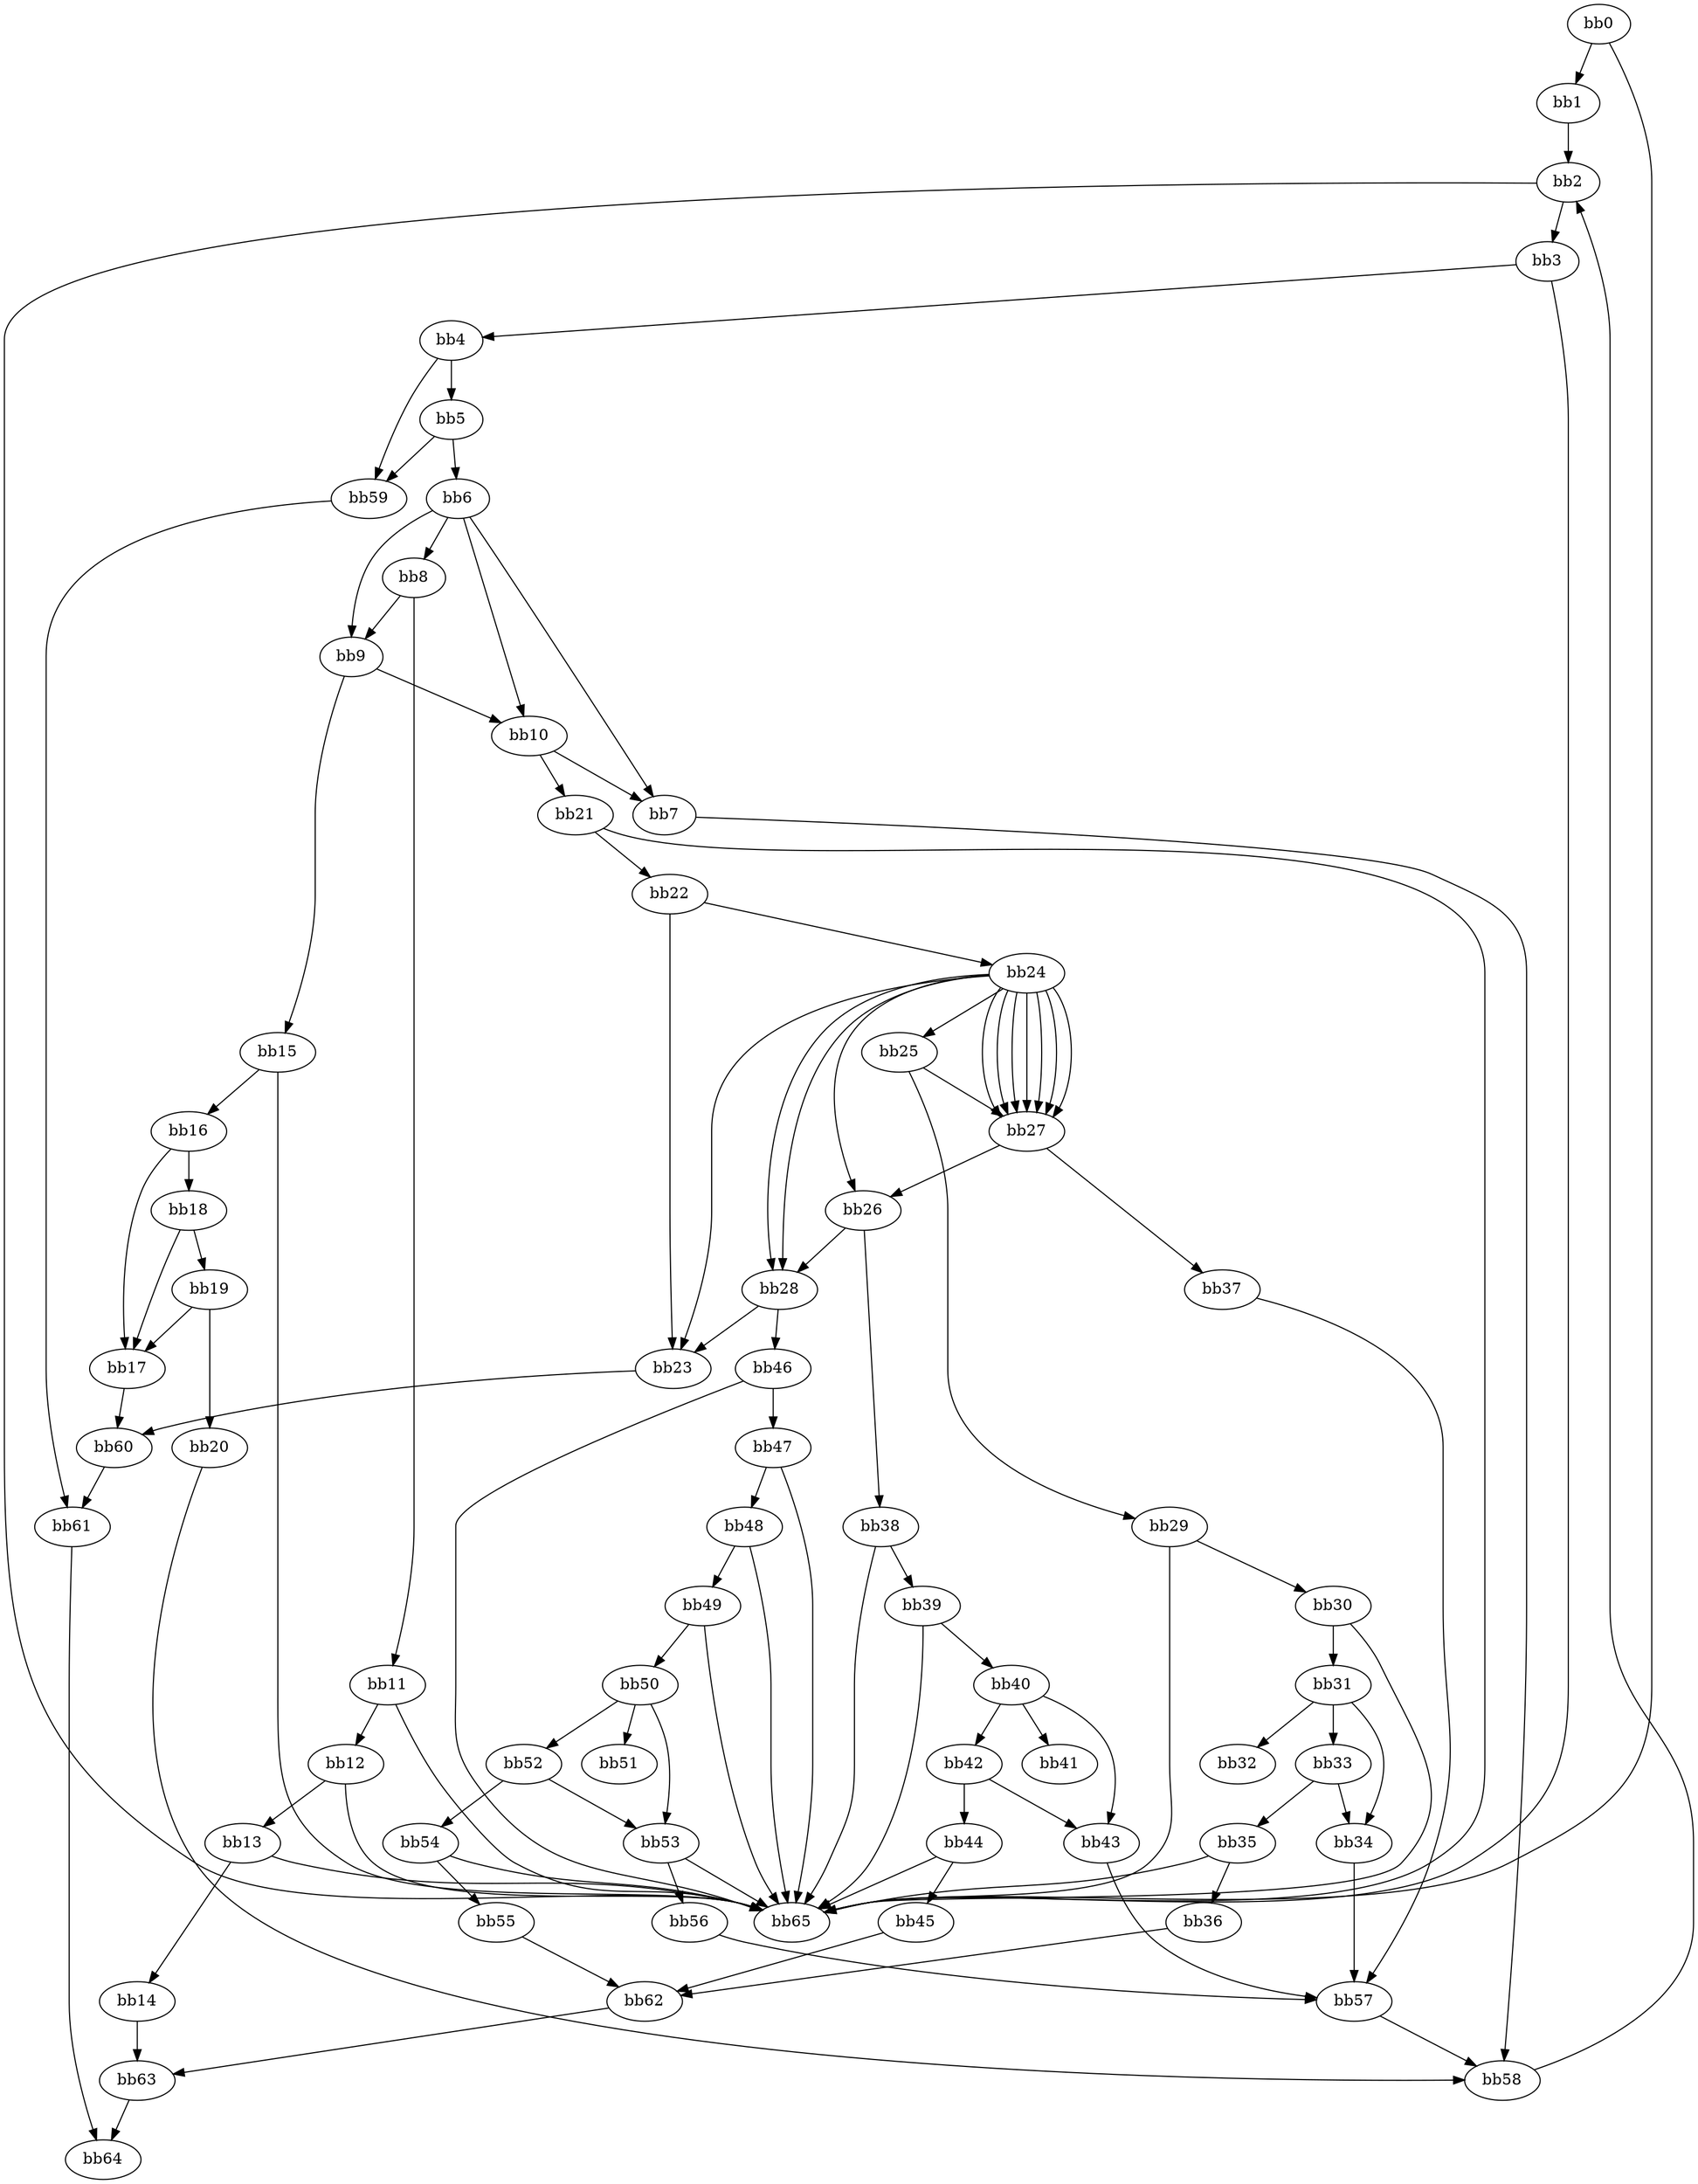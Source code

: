 digraph {
    0 [ label = "bb0\l" ]
    1 [ label = "bb1\l" ]
    2 [ label = "bb2\l" ]
    3 [ label = "bb3\l" ]
    4 [ label = "bb4\l" ]
    5 [ label = "bb5\l" ]
    6 [ label = "bb6\l" ]
    7 [ label = "bb7\l" ]
    8 [ label = "bb8\l" ]
    9 [ label = "bb9\l" ]
    10 [ label = "bb10\l" ]
    11 [ label = "bb11\l" ]
    12 [ label = "bb12\l" ]
    13 [ label = "bb13\l" ]
    14 [ label = "bb14\l" ]
    15 [ label = "bb15\l" ]
    16 [ label = "bb16\l" ]
    17 [ label = "bb17\l" ]
    18 [ label = "bb18\l" ]
    19 [ label = "bb19\l" ]
    20 [ label = "bb20\l" ]
    21 [ label = "bb21\l" ]
    22 [ label = "bb22\l" ]
    23 [ label = "bb23\l" ]
    24 [ label = "bb24\l" ]
    25 [ label = "bb25\l" ]
    26 [ label = "bb26\l" ]
    27 [ label = "bb27\l" ]
    28 [ label = "bb28\l" ]
    29 [ label = "bb29\l" ]
    30 [ label = "bb30\l" ]
    31 [ label = "bb31\l" ]
    32 [ label = "bb32\l" ]
    33 [ label = "bb33\l" ]
    34 [ label = "bb34\l" ]
    35 [ label = "bb35\l" ]
    36 [ label = "bb36\l" ]
    37 [ label = "bb37\l" ]
    38 [ label = "bb38\l" ]
    39 [ label = "bb39\l" ]
    40 [ label = "bb40\l" ]
    41 [ label = "bb41\l" ]
    42 [ label = "bb42\l" ]
    43 [ label = "bb43\l" ]
    44 [ label = "bb44\l" ]
    45 [ label = "bb45\l" ]
    46 [ label = "bb46\l" ]
    47 [ label = "bb47\l" ]
    48 [ label = "bb48\l" ]
    49 [ label = "bb49\l" ]
    50 [ label = "bb50\l" ]
    51 [ label = "bb51\l" ]
    52 [ label = "bb52\l" ]
    53 [ label = "bb53\l" ]
    54 [ label = "bb54\l" ]
    55 [ label = "bb55\l" ]
    56 [ label = "bb56\l" ]
    57 [ label = "bb57\l" ]
    58 [ label = "bb58\l" ]
    59 [ label = "bb59\l" ]
    60 [ label = "bb60\l" ]
    61 [ label = "bb61\l" ]
    62 [ label = "bb62\l" ]
    63 [ label = "bb63\l" ]
    64 [ label = "bb64\l" ]
    65 [ label = "bb65\l" ]
    0 -> 1 [ ]
    0 -> 65 [ ]
    1 -> 2 [ ]
    2 -> 3 [ ]
    2 -> 65 [ ]
    3 -> 4 [ ]
    3 -> 65 [ ]
    4 -> 5 [ ]
    4 -> 59 [ ]
    5 -> 6 [ ]
    5 -> 59 [ ]
    6 -> 7 [ ]
    6 -> 8 [ ]
    6 -> 9 [ ]
    6 -> 10 [ ]
    7 -> 58 [ ]
    8 -> 9 [ ]
    8 -> 11 [ ]
    9 -> 10 [ ]
    9 -> 15 [ ]
    10 -> 7 [ ]
    10 -> 21 [ ]
    11 -> 12 [ ]
    11 -> 65 [ ]
    12 -> 13 [ ]
    12 -> 65 [ ]
    13 -> 14 [ ]
    13 -> 65 [ ]
    14 -> 63 [ ]
    15 -> 16 [ ]
    15 -> 65 [ ]
    16 -> 17 [ ]
    16 -> 18 [ ]
    17 -> 60 [ ]
    18 -> 17 [ ]
    18 -> 19 [ ]
    19 -> 17 [ ]
    19 -> 20 [ ]
    20 -> 58 [ ]
    21 -> 22 [ ]
    21 -> 65 [ ]
    22 -> 23 [ ]
    22 -> 24 [ ]
    23 -> 60 [ ]
    24 -> 23 [ ]
    24 -> 25 [ ]
    24 -> 26 [ ]
    24 -> 27 [ ]
    24 -> 27 [ ]
    24 -> 27 [ ]
    24 -> 27 [ ]
    24 -> 27 [ ]
    24 -> 27 [ ]
    24 -> 27 [ ]
    24 -> 28 [ ]
    24 -> 28 [ ]
    25 -> 27 [ ]
    25 -> 29 [ ]
    26 -> 28 [ ]
    26 -> 38 [ ]
    27 -> 26 [ ]
    27 -> 37 [ ]
    28 -> 23 [ ]
    28 -> 46 [ ]
    29 -> 30 [ ]
    29 -> 65 [ ]
    30 -> 31 [ ]
    30 -> 65 [ ]
    31 -> 32 [ ]
    31 -> 33 [ ]
    31 -> 34 [ ]
    33 -> 34 [ ]
    33 -> 35 [ ]
    34 -> 57 [ ]
    35 -> 36 [ ]
    35 -> 65 [ ]
    36 -> 62 [ ]
    37 -> 57 [ ]
    38 -> 39 [ ]
    38 -> 65 [ ]
    39 -> 40 [ ]
    39 -> 65 [ ]
    40 -> 41 [ ]
    40 -> 42 [ ]
    40 -> 43 [ ]
    42 -> 43 [ ]
    42 -> 44 [ ]
    43 -> 57 [ ]
    44 -> 45 [ ]
    44 -> 65 [ ]
    45 -> 62 [ ]
    46 -> 47 [ ]
    46 -> 65 [ ]
    47 -> 48 [ ]
    47 -> 65 [ ]
    48 -> 49 [ ]
    48 -> 65 [ ]
    49 -> 50 [ ]
    49 -> 65 [ ]
    50 -> 51 [ ]
    50 -> 52 [ ]
    50 -> 53 [ ]
    52 -> 53 [ ]
    52 -> 54 [ ]
    53 -> 56 [ ]
    53 -> 65 [ ]
    54 -> 55 [ ]
    54 -> 65 [ ]
    55 -> 62 [ ]
    56 -> 57 [ ]
    57 -> 58 [ ]
    58 -> 2 [ ]
    59 -> 61 [ ]
    60 -> 61 [ ]
    61 -> 64 [ ]
    62 -> 63 [ ]
    63 -> 64 [ ]
}


